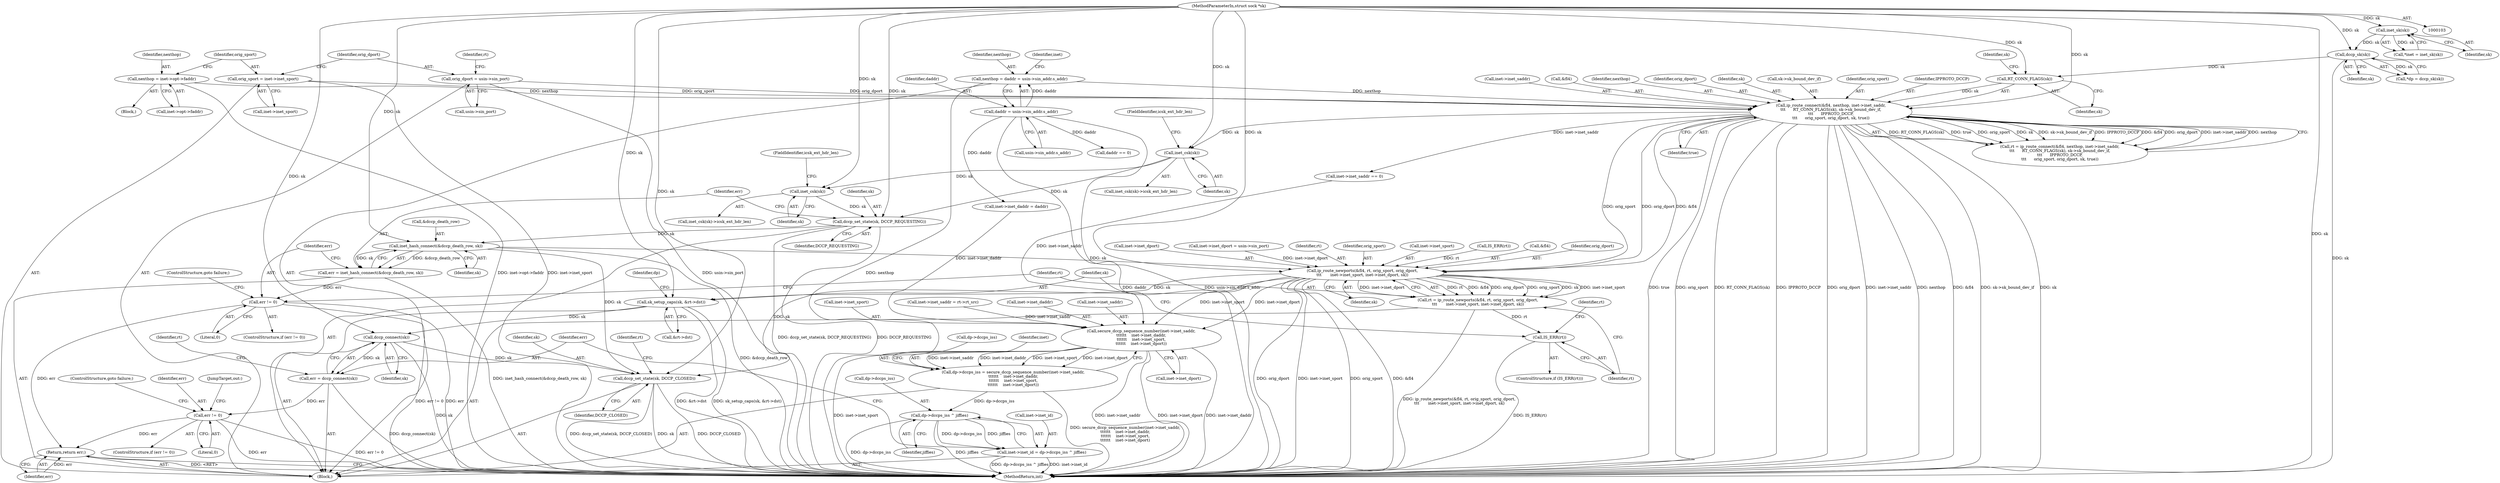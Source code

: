 digraph "1_linux_f6d8bd051c391c1c0458a30b2a7abcd939329259@API" {
"1000315" [label="(Call,inet_hash_connect(&dccp_death_row, sk))"];
"1000310" [label="(Call,dccp_set_state(sk, DCCP_REQUESTING))"];
"1000290" [label="(Call,inet_csk(sk))"];
"1000201" [label="(Call,ip_route_connect(&fl4, nexthop, inet->inet_saddr,\n\t\t\t      RT_CONN_FLAGS(sk), sk->sk_bound_dev_if,\n\t\t\t      IPPROTO_DCCP,\n\t\t\t      orig_sport, orig_dport, sk, true))"];
"1000153" [label="(Call,nexthop = daddr = usin->sin_addr.s_addr)"];
"1000155" [label="(Call,daddr = usin->sin_addr.s_addr)"];
"1000182" [label="(Call,nexthop = inet->opt->faddr)"];
"1000208" [label="(Call,RT_CONN_FLAGS(sk))"];
"1000122" [label="(Call,dccp_sk(sk))"];
"1000117" [label="(Call,inet_sk(sk))"];
"1000104" [label="(MethodParameterIn,struct sock *sk)"];
"1000189" [label="(Call,orig_sport = inet->inet_sport)"];
"1000194" [label="(Call,orig_dport = usin->sin_port)"];
"1000302" [label="(Call,inet_csk(sk))"];
"1000313" [label="(Call,err = inet_hash_connect(&dccp_death_row, sk))"];
"1000320" [label="(Call,err != 0)"];
"1000392" [label="(Return,return err;)"];
"1000326" [label="(Call,ip_route_newports(&fl4, rt, orig_sport, orig_dport,\n\t\t\t       inet->inet_sport, inet->inet_dport, sk))"];
"1000324" [label="(Call,rt = ip_route_newports(&fl4, rt, orig_sport, orig_dport,\n\t\t\t       inet->inet_sport, inet->inet_dport, sk))"];
"1000340" [label="(Call,IS_ERR(rt))"];
"1000347" [label="(Call,sk_setup_caps(sk, &rt->dst))"];
"1000381" [label="(Call,dccp_connect(sk))"];
"1000379" [label="(Call,err = dccp_connect(sk))"];
"1000387" [label="(Call,err != 0)"];
"1000395" [label="(Call,dccp_set_state(sk, DCCP_CLOSED))"];
"1000357" [label="(Call,secure_dccp_sequence_number(inet->inet_saddr,\n\t\t\t\t\t\t    inet->inet_daddr,\n\t\t\t\t\t\t    inet->inet_sport,\n\t\t\t\t\t\t    inet->inet_dport))"];
"1000353" [label="(Call,dp->dccps_iss = secure_dccp_sequence_number(inet->inet_saddr,\n\t\t\t\t\t\t    inet->inet_daddr,\n\t\t\t\t\t\t    inet->inet_sport,\n\t\t\t\t\t\t    inet->inet_dport))"];
"1000374" [label="(Call,dp->dccps_iss ^ jiffies)"];
"1000370" [label="(Call,inet->inet_id = dp->dccps_iss ^ jiffies)"];
"1000321" [label="(Identifier,err)"];
"1000312" [label="(Identifier,DCCP_REQUESTING)"];
"1000364" [label="(Call,inet->inet_sport)"];
"1000393" [label="(Identifier,err)"];
"1000354" [label="(Call,dp->dccps_iss)"];
"1000303" [label="(Identifier,sk)"];
"1000183" [label="(Identifier,nexthop)"];
"1000381" [label="(Call,dccp_connect(sk))"];
"1000262" [label="(Call,inet->inet_saddr = rt->rt_src)"];
"1000371" [label="(Call,inet->inet_id)"];
"1000205" [label="(Call,inet->inet_saddr)"];
"1000219" [label="(Call,IS_ERR(rt))"];
"1000291" [label="(Identifier,sk)"];
"1000199" [label="(Call,rt = ip_route_connect(&fl4, nexthop, inet->inet_saddr,\n\t\t\t      RT_CONN_FLAGS(sk), sk->sk_bound_dev_if,\n\t\t\t      IPPROTO_DCCP,\n\t\t\t      orig_sport, orig_dport, sk, true))"];
"1000310" [label="(Call,dccp_set_state(sk, DCCP_REQUESTING))"];
"1000194" [label="(Call,orig_dport = usin->sin_port)"];
"1000347" [label="(Call,sk_setup_caps(sk, &rt->dst))"];
"1000257" [label="(Call,inet->inet_saddr == 0)"];
"1000302" [label="(Call,inet_csk(sk))"];
"1000327" [label="(Call,&fl4)"];
"1000208" [label="(Call,RT_CONN_FLAGS(sk))"];
"1000341" [label="(Identifier,rt)"];
"1000202" [label="(Call,&fl4)"];
"1000166" [label="(Identifier,inet)"];
"1000290" [label="(Call,inet_csk(sk))"];
"1000311" [label="(Identifier,sk)"];
"1000211" [label="(Identifier,sk)"];
"1000391" [label="(JumpTarget,out:)"];
"1000304" [label="(FieldIdentifier,icsk_ext_hdr_len)"];
"1000314" [label="(Identifier,err)"];
"1000355" [label="(Identifier,dp)"];
"1000374" [label="(Call,dp->dccps_iss ^ jiffies)"];
"1000390" [label="(ControlStructure,goto failure;)"];
"1000375" [label="(Call,dp->dccps_iss)"];
"1000292" [label="(FieldIdentifier,icsk_ext_hdr_len)"];
"1000331" [label="(Identifier,orig_dport)"];
"1000323" [label="(ControlStructure,goto failure;)"];
"1000388" [label="(Identifier,err)"];
"1000335" [label="(Call,inet->inet_dport)"];
"1000200" [label="(Identifier,rt)"];
"1000320" [label="(Call,err != 0)"];
"1000382" [label="(Identifier,sk)"];
"1000318" [label="(Identifier,sk)"];
"1000316" [label="(Call,&dccp_death_row)"];
"1000324" [label="(Call,rt = ip_route_newports(&fl4, rt, orig_sport, orig_dport,\n\t\t\t       inet->inet_sport, inet->inet_dport, sk))"];
"1000289" [label="(Call,inet_csk(sk)->icsk_ext_hdr_len)"];
"1000348" [label="(Identifier,sk)"];
"1000387" [label="(Call,err != 0)"];
"1000380" [label="(Identifier,err)"];
"1000384" [label="(Identifier,rt)"];
"1000397" [label="(Identifier,DCCP_CLOSED)"];
"1000322" [label="(Literal,0)"];
"1000117" [label="(Call,inet_sk(sk))"];
"1000370" [label="(Call,inet->inet_id = dp->dccps_iss ^ jiffies)"];
"1000276" [label="(Call,inet->inet_dport = usin->sin_port)"];
"1000217" [label="(Identifier,true)"];
"1000204" [label="(Identifier,nexthop)"];
"1000215" [label="(Identifier,orig_dport)"];
"1000104" [label="(MethodParameterIn,struct sock *sk)"];
"1000395" [label="(Call,dccp_set_state(sk, DCCP_CLOSED))"];
"1000361" [label="(Call,inet->inet_daddr)"];
"1000216" [label="(Identifier,sk)"];
"1000399" [label="(Identifier,rt)"];
"1000349" [label="(Call,&rt->dst)"];
"1000411" [label="(MethodReturn,int)"];
"1000190" [label="(Identifier,orig_sport)"];
"1000301" [label="(Call,inet_csk(sk)->icsk_ext_hdr_len)"];
"1000174" [label="(Block,)"];
"1000353" [label="(Call,dp->dccps_iss = secure_dccp_sequence_number(inet->inet_saddr,\n\t\t\t\t\t\t    inet->inet_daddr,\n\t\t\t\t\t\t    inet->inet_sport,\n\t\t\t\t\t\t    inet->inet_dport))"];
"1000389" [label="(Literal,0)"];
"1000340" [label="(Call,IS_ERR(rt))"];
"1000379" [label="(Call,err = dccp_connect(sk))"];
"1000329" [label="(Identifier,rt)"];
"1000115" [label="(Call,*inet = inet_sk(sk))"];
"1000330" [label="(Identifier,orig_sport)"];
"1000176" [label="(Call,daddr == 0)"];
"1000283" [label="(Call,inet->inet_daddr = daddr)"];
"1000210" [label="(Call,sk->sk_bound_dev_if)"];
"1000120" [label="(Call,*dp = dccp_sk(sk))"];
"1000396" [label="(Identifier,sk)"];
"1000122" [label="(Call,dccp_sk(sk))"];
"1000201" [label="(Call,ip_route_connect(&fl4, nexthop, inet->inet_saddr,\n\t\t\t      RT_CONN_FLAGS(sk), sk->sk_bound_dev_if,\n\t\t\t      IPPROTO_DCCP,\n\t\t\t      orig_sport, orig_dport, sk, true))"];
"1000319" [label="(ControlStructure,if (err != 0))"];
"1000357" [label="(Call,secure_dccp_sequence_number(inet->inet_saddr,\n\t\t\t\t\t\t    inet->inet_daddr,\n\t\t\t\t\t\t    inet->inet_sport,\n\t\t\t\t\t\t    inet->inet_dport))"];
"1000153" [label="(Call,nexthop = daddr = usin->sin_addr.s_addr)"];
"1000313" [label="(Call,err = inet_hash_connect(&dccp_death_row, sk))"];
"1000209" [label="(Identifier,sk)"];
"1000157" [label="(Call,usin->sin_addr.s_addr)"];
"1000123" [label="(Identifier,sk)"];
"1000358" [label="(Call,inet->inet_saddr)"];
"1000107" [label="(Block,)"];
"1000326" [label="(Call,ip_route_newports(&fl4, rt, orig_sport, orig_dport,\n\t\t\t       inet->inet_sport, inet->inet_dport, sk))"];
"1000155" [label="(Call,daddr = usin->sin_addr.s_addr)"];
"1000378" [label="(Identifier,jiffies)"];
"1000367" [label="(Call,inet->inet_dport)"];
"1000184" [label="(Call,inet->opt->faddr)"];
"1000214" [label="(Identifier,orig_sport)"];
"1000344" [label="(Identifier,rt)"];
"1000315" [label="(Call,inet_hash_connect(&dccp_death_row, sk))"];
"1000196" [label="(Call,usin->sin_port)"];
"1000189" [label="(Call,orig_sport = inet->inet_sport)"];
"1000118" [label="(Identifier,sk)"];
"1000195" [label="(Identifier,orig_dport)"];
"1000386" [label="(ControlStructure,if (err != 0))"];
"1000182" [label="(Call,nexthop = inet->opt->faddr)"];
"1000325" [label="(Identifier,rt)"];
"1000156" [label="(Identifier,daddr)"];
"1000392" [label="(Return,return err;)"];
"1000332" [label="(Call,inet->inet_sport)"];
"1000191" [label="(Call,inet->inet_sport)"];
"1000339" [label="(ControlStructure,if (IS_ERR(rt)))"];
"1000338" [label="(Identifier,sk)"];
"1000372" [label="(Identifier,inet)"];
"1000213" [label="(Identifier,IPPROTO_DCCP)"];
"1000154" [label="(Identifier,nexthop)"];
"1000315" -> "1000313"  [label="AST: "];
"1000315" -> "1000318"  [label="CFG: "];
"1000316" -> "1000315"  [label="AST: "];
"1000318" -> "1000315"  [label="AST: "];
"1000313" -> "1000315"  [label="CFG: "];
"1000315" -> "1000411"  [label="DDG: &dccp_death_row"];
"1000315" -> "1000313"  [label="DDG: &dccp_death_row"];
"1000315" -> "1000313"  [label="DDG: sk"];
"1000310" -> "1000315"  [label="DDG: sk"];
"1000104" -> "1000315"  [label="DDG: sk"];
"1000315" -> "1000326"  [label="DDG: sk"];
"1000315" -> "1000395"  [label="DDG: sk"];
"1000310" -> "1000107"  [label="AST: "];
"1000310" -> "1000312"  [label="CFG: "];
"1000311" -> "1000310"  [label="AST: "];
"1000312" -> "1000310"  [label="AST: "];
"1000314" -> "1000310"  [label="CFG: "];
"1000310" -> "1000411"  [label="DDG: dccp_set_state(sk, DCCP_REQUESTING)"];
"1000310" -> "1000411"  [label="DDG: DCCP_REQUESTING"];
"1000290" -> "1000310"  [label="DDG: sk"];
"1000302" -> "1000310"  [label="DDG: sk"];
"1000104" -> "1000310"  [label="DDG: sk"];
"1000290" -> "1000289"  [label="AST: "];
"1000290" -> "1000291"  [label="CFG: "];
"1000291" -> "1000290"  [label="AST: "];
"1000292" -> "1000290"  [label="CFG: "];
"1000201" -> "1000290"  [label="DDG: sk"];
"1000104" -> "1000290"  [label="DDG: sk"];
"1000290" -> "1000302"  [label="DDG: sk"];
"1000201" -> "1000199"  [label="AST: "];
"1000201" -> "1000217"  [label="CFG: "];
"1000202" -> "1000201"  [label="AST: "];
"1000204" -> "1000201"  [label="AST: "];
"1000205" -> "1000201"  [label="AST: "];
"1000208" -> "1000201"  [label="AST: "];
"1000210" -> "1000201"  [label="AST: "];
"1000213" -> "1000201"  [label="AST: "];
"1000214" -> "1000201"  [label="AST: "];
"1000215" -> "1000201"  [label="AST: "];
"1000216" -> "1000201"  [label="AST: "];
"1000217" -> "1000201"  [label="AST: "];
"1000199" -> "1000201"  [label="CFG: "];
"1000201" -> "1000411"  [label="DDG: sk->sk_bound_dev_if"];
"1000201" -> "1000411"  [label="DDG: sk"];
"1000201" -> "1000411"  [label="DDG: true"];
"1000201" -> "1000411"  [label="DDG: orig_sport"];
"1000201" -> "1000411"  [label="DDG: RT_CONN_FLAGS(sk)"];
"1000201" -> "1000411"  [label="DDG: IPPROTO_DCCP"];
"1000201" -> "1000411"  [label="DDG: orig_dport"];
"1000201" -> "1000411"  [label="DDG: inet->inet_saddr"];
"1000201" -> "1000411"  [label="DDG: nexthop"];
"1000201" -> "1000411"  [label="DDG: &fl4"];
"1000201" -> "1000199"  [label="DDG: RT_CONN_FLAGS(sk)"];
"1000201" -> "1000199"  [label="DDG: true"];
"1000201" -> "1000199"  [label="DDG: orig_sport"];
"1000201" -> "1000199"  [label="DDG: sk"];
"1000201" -> "1000199"  [label="DDG: sk->sk_bound_dev_if"];
"1000201" -> "1000199"  [label="DDG: IPPROTO_DCCP"];
"1000201" -> "1000199"  [label="DDG: &fl4"];
"1000201" -> "1000199"  [label="DDG: orig_dport"];
"1000201" -> "1000199"  [label="DDG: inet->inet_saddr"];
"1000201" -> "1000199"  [label="DDG: nexthop"];
"1000153" -> "1000201"  [label="DDG: nexthop"];
"1000182" -> "1000201"  [label="DDG: nexthop"];
"1000208" -> "1000201"  [label="DDG: sk"];
"1000189" -> "1000201"  [label="DDG: orig_sport"];
"1000194" -> "1000201"  [label="DDG: orig_dport"];
"1000104" -> "1000201"  [label="DDG: sk"];
"1000201" -> "1000257"  [label="DDG: inet->inet_saddr"];
"1000201" -> "1000326"  [label="DDG: &fl4"];
"1000201" -> "1000326"  [label="DDG: orig_sport"];
"1000201" -> "1000326"  [label="DDG: orig_dport"];
"1000153" -> "1000107"  [label="AST: "];
"1000153" -> "1000155"  [label="CFG: "];
"1000154" -> "1000153"  [label="AST: "];
"1000155" -> "1000153"  [label="AST: "];
"1000166" -> "1000153"  [label="CFG: "];
"1000153" -> "1000411"  [label="DDG: nexthop"];
"1000155" -> "1000153"  [label="DDG: daddr"];
"1000155" -> "1000157"  [label="CFG: "];
"1000156" -> "1000155"  [label="AST: "];
"1000157" -> "1000155"  [label="AST: "];
"1000155" -> "1000411"  [label="DDG: usin->sin_addr.s_addr"];
"1000155" -> "1000411"  [label="DDG: daddr"];
"1000155" -> "1000176"  [label="DDG: daddr"];
"1000155" -> "1000283"  [label="DDG: daddr"];
"1000182" -> "1000174"  [label="AST: "];
"1000182" -> "1000184"  [label="CFG: "];
"1000183" -> "1000182"  [label="AST: "];
"1000184" -> "1000182"  [label="AST: "];
"1000190" -> "1000182"  [label="CFG: "];
"1000182" -> "1000411"  [label="DDG: inet->opt->faddr"];
"1000208" -> "1000209"  [label="CFG: "];
"1000209" -> "1000208"  [label="AST: "];
"1000211" -> "1000208"  [label="CFG: "];
"1000122" -> "1000208"  [label="DDG: sk"];
"1000104" -> "1000208"  [label="DDG: sk"];
"1000122" -> "1000120"  [label="AST: "];
"1000122" -> "1000123"  [label="CFG: "];
"1000123" -> "1000122"  [label="AST: "];
"1000120" -> "1000122"  [label="CFG: "];
"1000122" -> "1000411"  [label="DDG: sk"];
"1000122" -> "1000120"  [label="DDG: sk"];
"1000117" -> "1000122"  [label="DDG: sk"];
"1000104" -> "1000122"  [label="DDG: sk"];
"1000117" -> "1000115"  [label="AST: "];
"1000117" -> "1000118"  [label="CFG: "];
"1000118" -> "1000117"  [label="AST: "];
"1000115" -> "1000117"  [label="CFG: "];
"1000117" -> "1000115"  [label="DDG: sk"];
"1000104" -> "1000117"  [label="DDG: sk"];
"1000104" -> "1000103"  [label="AST: "];
"1000104" -> "1000411"  [label="DDG: sk"];
"1000104" -> "1000302"  [label="DDG: sk"];
"1000104" -> "1000326"  [label="DDG: sk"];
"1000104" -> "1000347"  [label="DDG: sk"];
"1000104" -> "1000381"  [label="DDG: sk"];
"1000104" -> "1000395"  [label="DDG: sk"];
"1000189" -> "1000107"  [label="AST: "];
"1000189" -> "1000191"  [label="CFG: "];
"1000190" -> "1000189"  [label="AST: "];
"1000191" -> "1000189"  [label="AST: "];
"1000195" -> "1000189"  [label="CFG: "];
"1000189" -> "1000411"  [label="DDG: inet->inet_sport"];
"1000194" -> "1000107"  [label="AST: "];
"1000194" -> "1000196"  [label="CFG: "];
"1000195" -> "1000194"  [label="AST: "];
"1000196" -> "1000194"  [label="AST: "];
"1000200" -> "1000194"  [label="CFG: "];
"1000194" -> "1000411"  [label="DDG: usin->sin_port"];
"1000302" -> "1000301"  [label="AST: "];
"1000302" -> "1000303"  [label="CFG: "];
"1000303" -> "1000302"  [label="AST: "];
"1000304" -> "1000302"  [label="CFG: "];
"1000313" -> "1000107"  [label="AST: "];
"1000314" -> "1000313"  [label="AST: "];
"1000321" -> "1000313"  [label="CFG: "];
"1000313" -> "1000411"  [label="DDG: inet_hash_connect(&dccp_death_row, sk)"];
"1000313" -> "1000320"  [label="DDG: err"];
"1000320" -> "1000319"  [label="AST: "];
"1000320" -> "1000322"  [label="CFG: "];
"1000321" -> "1000320"  [label="AST: "];
"1000322" -> "1000320"  [label="AST: "];
"1000323" -> "1000320"  [label="CFG: "];
"1000325" -> "1000320"  [label="CFG: "];
"1000320" -> "1000411"  [label="DDG: err"];
"1000320" -> "1000411"  [label="DDG: err != 0"];
"1000320" -> "1000392"  [label="DDG: err"];
"1000392" -> "1000107"  [label="AST: "];
"1000392" -> "1000393"  [label="CFG: "];
"1000393" -> "1000392"  [label="AST: "];
"1000411" -> "1000392"  [label="CFG: "];
"1000392" -> "1000411"  [label="DDG: <RET>"];
"1000393" -> "1000392"  [label="DDG: err"];
"1000387" -> "1000392"  [label="DDG: err"];
"1000326" -> "1000324"  [label="AST: "];
"1000326" -> "1000338"  [label="CFG: "];
"1000327" -> "1000326"  [label="AST: "];
"1000329" -> "1000326"  [label="AST: "];
"1000330" -> "1000326"  [label="AST: "];
"1000331" -> "1000326"  [label="AST: "];
"1000332" -> "1000326"  [label="AST: "];
"1000335" -> "1000326"  [label="AST: "];
"1000338" -> "1000326"  [label="AST: "];
"1000324" -> "1000326"  [label="CFG: "];
"1000326" -> "1000411"  [label="DDG: orig_dport"];
"1000326" -> "1000411"  [label="DDG: inet->inet_sport"];
"1000326" -> "1000411"  [label="DDG: orig_sport"];
"1000326" -> "1000411"  [label="DDG: &fl4"];
"1000326" -> "1000324"  [label="DDG: rt"];
"1000326" -> "1000324"  [label="DDG: &fl4"];
"1000326" -> "1000324"  [label="DDG: orig_dport"];
"1000326" -> "1000324"  [label="DDG: orig_sport"];
"1000326" -> "1000324"  [label="DDG: sk"];
"1000326" -> "1000324"  [label="DDG: inet->inet_sport"];
"1000326" -> "1000324"  [label="DDG: inet->inet_dport"];
"1000219" -> "1000326"  [label="DDG: rt"];
"1000276" -> "1000326"  [label="DDG: inet->inet_dport"];
"1000326" -> "1000347"  [label="DDG: sk"];
"1000326" -> "1000357"  [label="DDG: inet->inet_sport"];
"1000326" -> "1000357"  [label="DDG: inet->inet_dport"];
"1000326" -> "1000395"  [label="DDG: sk"];
"1000324" -> "1000107"  [label="AST: "];
"1000325" -> "1000324"  [label="AST: "];
"1000341" -> "1000324"  [label="CFG: "];
"1000324" -> "1000411"  [label="DDG: ip_route_newports(&fl4, rt, orig_sport, orig_dport,\n\t\t\t       inet->inet_sport, inet->inet_dport, sk)"];
"1000324" -> "1000340"  [label="DDG: rt"];
"1000340" -> "1000339"  [label="AST: "];
"1000340" -> "1000341"  [label="CFG: "];
"1000341" -> "1000340"  [label="AST: "];
"1000344" -> "1000340"  [label="CFG: "];
"1000348" -> "1000340"  [label="CFG: "];
"1000340" -> "1000411"  [label="DDG: IS_ERR(rt)"];
"1000347" -> "1000107"  [label="AST: "];
"1000347" -> "1000349"  [label="CFG: "];
"1000348" -> "1000347"  [label="AST: "];
"1000349" -> "1000347"  [label="AST: "];
"1000355" -> "1000347"  [label="CFG: "];
"1000347" -> "1000411"  [label="DDG: &rt->dst"];
"1000347" -> "1000411"  [label="DDG: sk_setup_caps(sk, &rt->dst)"];
"1000347" -> "1000381"  [label="DDG: sk"];
"1000381" -> "1000379"  [label="AST: "];
"1000381" -> "1000382"  [label="CFG: "];
"1000382" -> "1000381"  [label="AST: "];
"1000379" -> "1000381"  [label="CFG: "];
"1000381" -> "1000411"  [label="DDG: sk"];
"1000381" -> "1000379"  [label="DDG: sk"];
"1000381" -> "1000395"  [label="DDG: sk"];
"1000379" -> "1000107"  [label="AST: "];
"1000380" -> "1000379"  [label="AST: "];
"1000384" -> "1000379"  [label="CFG: "];
"1000379" -> "1000411"  [label="DDG: dccp_connect(sk)"];
"1000379" -> "1000387"  [label="DDG: err"];
"1000387" -> "1000386"  [label="AST: "];
"1000387" -> "1000389"  [label="CFG: "];
"1000388" -> "1000387"  [label="AST: "];
"1000389" -> "1000387"  [label="AST: "];
"1000390" -> "1000387"  [label="CFG: "];
"1000391" -> "1000387"  [label="CFG: "];
"1000387" -> "1000411"  [label="DDG: err"];
"1000387" -> "1000411"  [label="DDG: err != 0"];
"1000395" -> "1000107"  [label="AST: "];
"1000395" -> "1000397"  [label="CFG: "];
"1000396" -> "1000395"  [label="AST: "];
"1000397" -> "1000395"  [label="AST: "];
"1000399" -> "1000395"  [label="CFG: "];
"1000395" -> "1000411"  [label="DDG: sk"];
"1000395" -> "1000411"  [label="DDG: DCCP_CLOSED"];
"1000395" -> "1000411"  [label="DDG: dccp_set_state(sk, DCCP_CLOSED)"];
"1000357" -> "1000353"  [label="AST: "];
"1000357" -> "1000367"  [label="CFG: "];
"1000358" -> "1000357"  [label="AST: "];
"1000361" -> "1000357"  [label="AST: "];
"1000364" -> "1000357"  [label="AST: "];
"1000367" -> "1000357"  [label="AST: "];
"1000353" -> "1000357"  [label="CFG: "];
"1000357" -> "1000411"  [label="DDG: inet->inet_daddr"];
"1000357" -> "1000411"  [label="DDG: inet->inet_sport"];
"1000357" -> "1000411"  [label="DDG: inet->inet_saddr"];
"1000357" -> "1000411"  [label="DDG: inet->inet_dport"];
"1000357" -> "1000353"  [label="DDG: inet->inet_saddr"];
"1000357" -> "1000353"  [label="DDG: inet->inet_daddr"];
"1000357" -> "1000353"  [label="DDG: inet->inet_sport"];
"1000357" -> "1000353"  [label="DDG: inet->inet_dport"];
"1000262" -> "1000357"  [label="DDG: inet->inet_saddr"];
"1000257" -> "1000357"  [label="DDG: inet->inet_saddr"];
"1000283" -> "1000357"  [label="DDG: inet->inet_daddr"];
"1000353" -> "1000107"  [label="AST: "];
"1000354" -> "1000353"  [label="AST: "];
"1000372" -> "1000353"  [label="CFG: "];
"1000353" -> "1000411"  [label="DDG: secure_dccp_sequence_number(inet->inet_saddr,\n\t\t\t\t\t\t    inet->inet_daddr,\n\t\t\t\t\t\t    inet->inet_sport,\n\t\t\t\t\t\t    inet->inet_dport)"];
"1000353" -> "1000374"  [label="DDG: dp->dccps_iss"];
"1000374" -> "1000370"  [label="AST: "];
"1000374" -> "1000378"  [label="CFG: "];
"1000375" -> "1000374"  [label="AST: "];
"1000378" -> "1000374"  [label="AST: "];
"1000370" -> "1000374"  [label="CFG: "];
"1000374" -> "1000411"  [label="DDG: dp->dccps_iss"];
"1000374" -> "1000411"  [label="DDG: jiffies"];
"1000374" -> "1000370"  [label="DDG: dp->dccps_iss"];
"1000374" -> "1000370"  [label="DDG: jiffies"];
"1000370" -> "1000107"  [label="AST: "];
"1000371" -> "1000370"  [label="AST: "];
"1000380" -> "1000370"  [label="CFG: "];
"1000370" -> "1000411"  [label="DDG: dp->dccps_iss ^ jiffies"];
"1000370" -> "1000411"  [label="DDG: inet->inet_id"];
}
